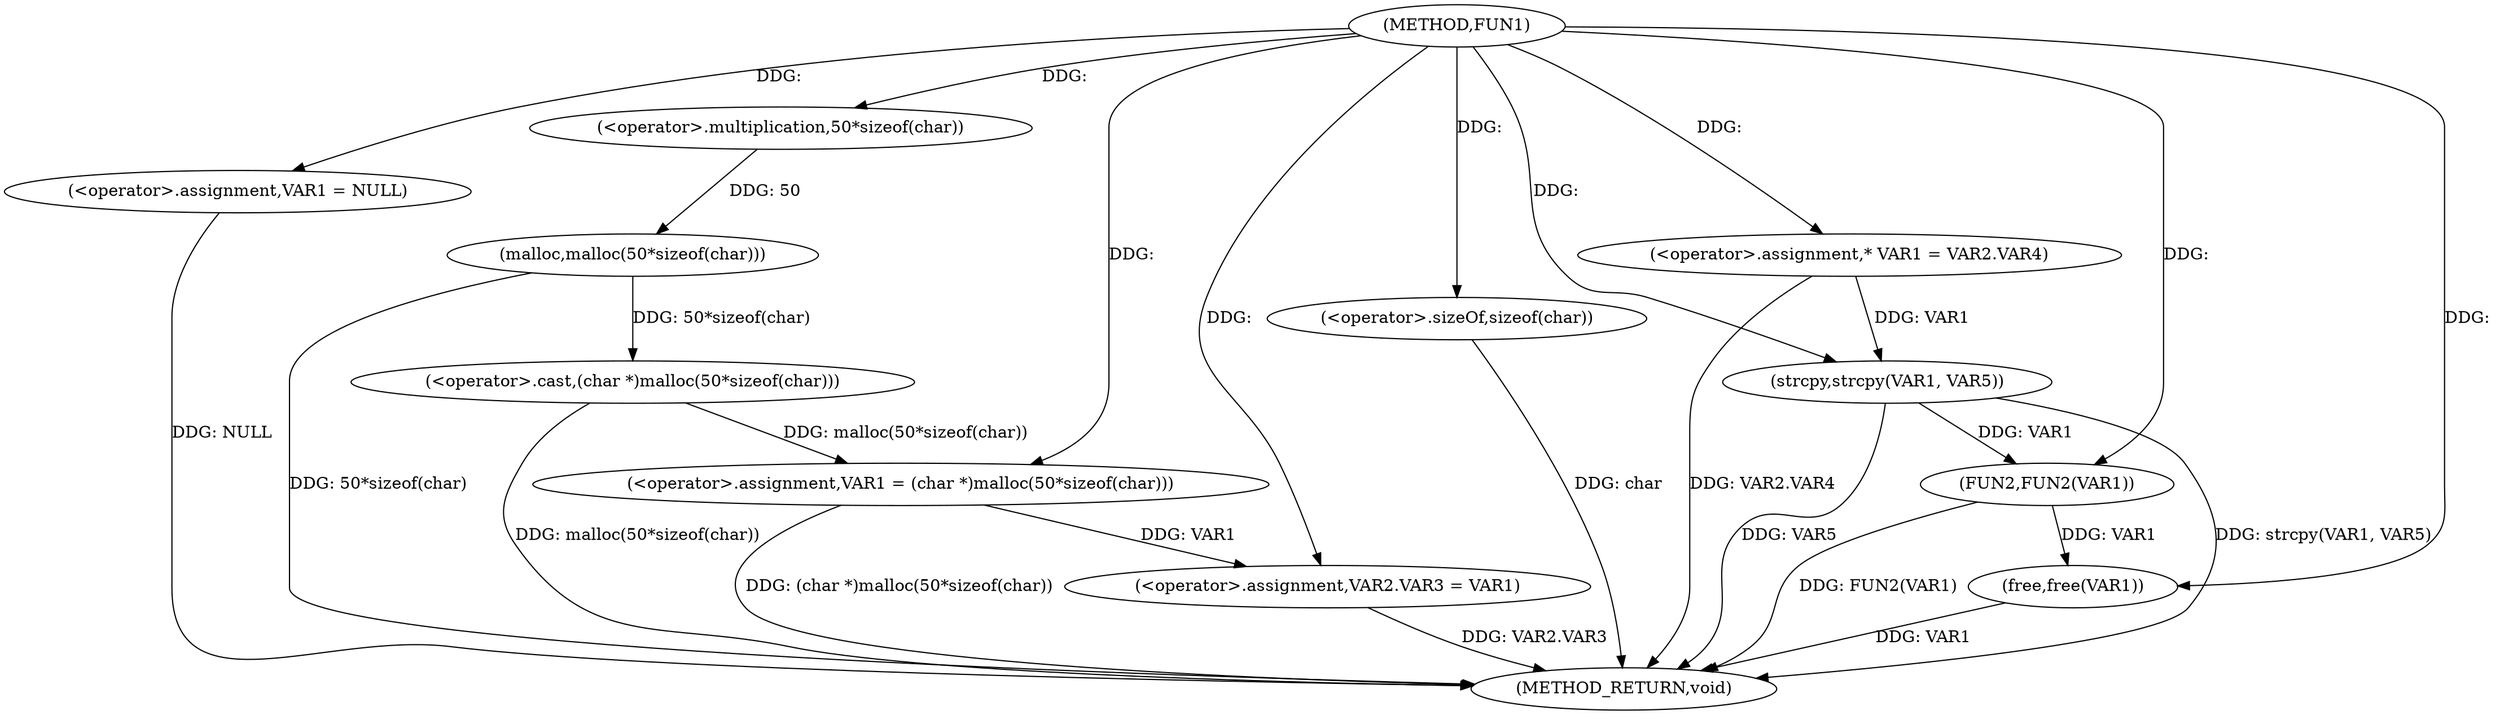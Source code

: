 digraph FUN1 {  
"1000100" [label = "(METHOD,FUN1)" ]
"1000137" [label = "(METHOD_RETURN,void)" ]
"1000104" [label = "(<operator>.assignment,VAR1 = NULL)" ]
"1000107" [label = "(<operator>.assignment,VAR1 = (char *)malloc(50*sizeof(char)))" ]
"1000109" [label = "(<operator>.cast,(char *)malloc(50*sizeof(char)))" ]
"1000111" [label = "(malloc,malloc(50*sizeof(char)))" ]
"1000112" [label = "(<operator>.multiplication,50*sizeof(char))" ]
"1000114" [label = "(<operator>.sizeOf,sizeof(char))" ]
"1000116" [label = "(<operator>.assignment,VAR2.VAR3 = VAR1)" ]
"1000123" [label = "(<operator>.assignment,* VAR1 = VAR2.VAR4)" ]
"1000130" [label = "(strcpy,strcpy(VAR1, VAR5))" ]
"1000133" [label = "(FUN2,FUN2(VAR1))" ]
"1000135" [label = "(free,free(VAR1))" ]
  "1000116" -> "1000137"  [ label = "DDG: VAR2.VAR3"] 
  "1000130" -> "1000137"  [ label = "DDG: strcpy(VAR1, VAR5)"] 
  "1000123" -> "1000137"  [ label = "DDG: VAR2.VAR4"] 
  "1000114" -> "1000137"  [ label = "DDG: char"] 
  "1000135" -> "1000137"  [ label = "DDG: VAR1"] 
  "1000130" -> "1000137"  [ label = "DDG: VAR5"] 
  "1000133" -> "1000137"  [ label = "DDG: FUN2(VAR1)"] 
  "1000111" -> "1000137"  [ label = "DDG: 50*sizeof(char)"] 
  "1000109" -> "1000137"  [ label = "DDG: malloc(50*sizeof(char))"] 
  "1000104" -> "1000137"  [ label = "DDG: NULL"] 
  "1000107" -> "1000137"  [ label = "DDG: (char *)malloc(50*sizeof(char))"] 
  "1000100" -> "1000104"  [ label = "DDG: "] 
  "1000109" -> "1000107"  [ label = "DDG: malloc(50*sizeof(char))"] 
  "1000100" -> "1000107"  [ label = "DDG: "] 
  "1000111" -> "1000109"  [ label = "DDG: 50*sizeof(char)"] 
  "1000112" -> "1000111"  [ label = "DDG: 50"] 
  "1000100" -> "1000112"  [ label = "DDG: "] 
  "1000100" -> "1000114"  [ label = "DDG: "] 
  "1000107" -> "1000116"  [ label = "DDG: VAR1"] 
  "1000100" -> "1000116"  [ label = "DDG: "] 
  "1000100" -> "1000123"  [ label = "DDG: "] 
  "1000123" -> "1000130"  [ label = "DDG: VAR1"] 
  "1000100" -> "1000130"  [ label = "DDG: "] 
  "1000130" -> "1000133"  [ label = "DDG: VAR1"] 
  "1000100" -> "1000133"  [ label = "DDG: "] 
  "1000133" -> "1000135"  [ label = "DDG: VAR1"] 
  "1000100" -> "1000135"  [ label = "DDG: "] 
}
